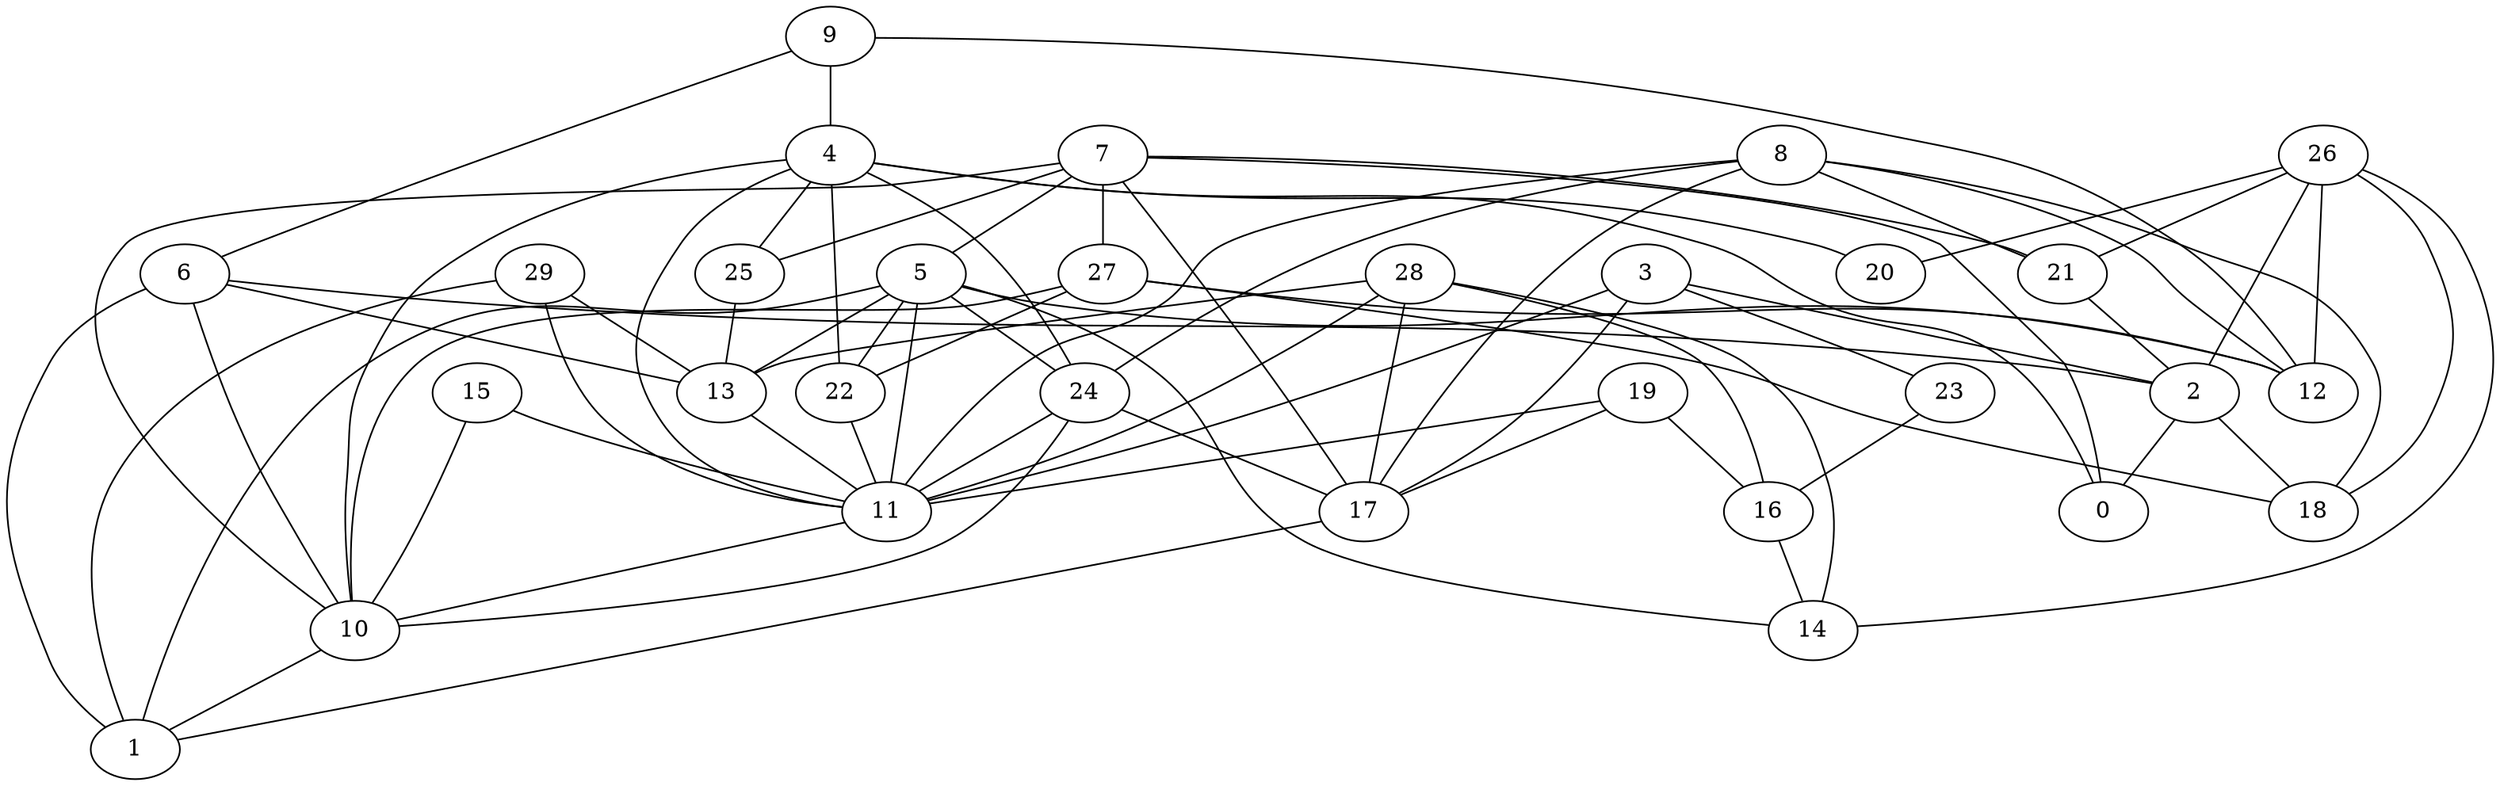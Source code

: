 digraph GG_graph {

subgraph G_graph {
edge [color = black]
"8" -> "18" [dir = none]
"8" -> "17" [dir = none]
"8" -> "24" [dir = none]
"19" -> "16" [dir = none]
"19" -> "17" [dir = none]
"19" -> "11" [dir = none]
"6" -> "2" [dir = none]
"6" -> "1" [dir = none]
"6" -> "10" [dir = none]
"6" -> "13" [dir = none]
"3" -> "11" [dir = none]
"3" -> "2" [dir = none]
"3" -> "17" [dir = none]
"3" -> "23" [dir = none]
"16" -> "14" [dir = none]
"11" -> "10" [dir = none]
"27" -> "22" [dir = none]
"27" -> "10" [dir = none]
"27" -> "18" [dir = none]
"15" -> "11" [dir = none]
"15" -> "10" [dir = none]
"29" -> "1" [dir = none]
"29" -> "11" [dir = none]
"13" -> "11" [dir = none]
"28" -> "14" [dir = none]
"28" -> "13" [dir = none]
"28" -> "16" [dir = none]
"10" -> "1" [dir = none]
"7" -> "21" [dir = none]
"7" -> "5" [dir = none]
"7" -> "27" [dir = none]
"7" -> "17" [dir = none]
"7" -> "10" [dir = none]
"26" -> "18" [dir = none]
"26" -> "12" [dir = none]
"26" -> "20" [dir = none]
"26" -> "14" [dir = none]
"26" -> "2" [dir = none]
"26" -> "21" [dir = none]
"23" -> "16" [dir = none]
"2" -> "0" [dir = none]
"2" -> "18" [dir = none]
"25" -> "13" [dir = none]
"4" -> "20" [dir = none]
"4" -> "11" [dir = none]
"4" -> "10" [dir = none]
"4" -> "0" [dir = none]
"4" -> "25" [dir = none]
"4" -> "22" [dir = none]
"9" -> "6" [dir = none]
"9" -> "12" [dir = none]
"9" -> "4" [dir = none]
"5" -> "12" [dir = none]
"5" -> "1" [dir = none]
"5" -> "22" [dir = none]
"24" -> "11" [dir = none]
"24" -> "17" [dir = none]
"24" -> "10" [dir = none]
"8" -> "12" [dir = none]
"27" -> "12" [dir = none]
"28" -> "11" [dir = none]
"21" -> "2" [dir = none]
"22" -> "11" [dir = none]
"7" -> "0" [dir = none]
"5" -> "11" [dir = none]
"8" -> "21" [dir = none]
"4" -> "24" [dir = none]
"29" -> "13" [dir = none]
"5" -> "24" [dir = none]
"5" -> "13" [dir = none]
"7" -> "25" [dir = none]
"8" -> "11" [dir = none]
"17" -> "1" [dir = none]
"28" -> "17" [dir = none]
"5" -> "14" [dir = none]
}

}
